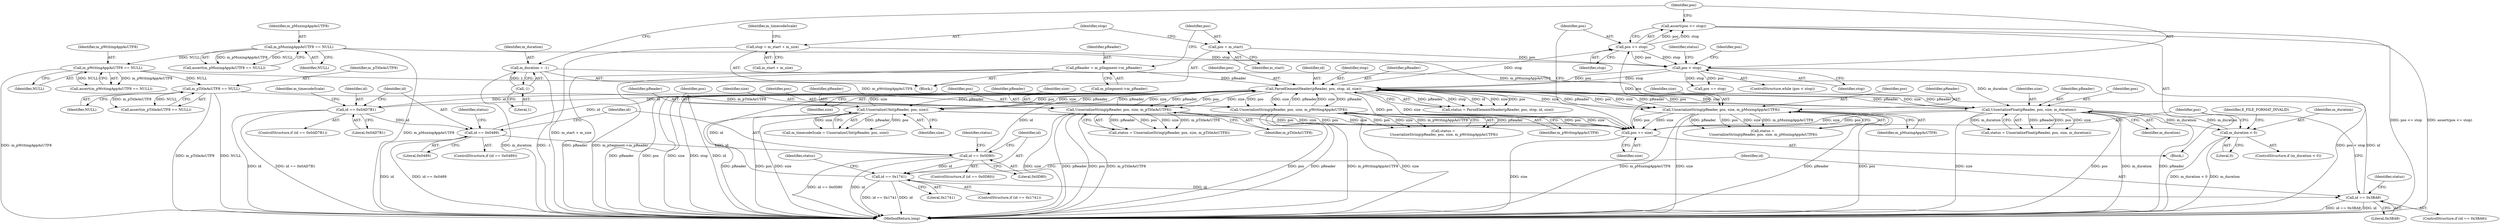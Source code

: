 digraph "0_Android_cc274e2abe8b2a6698a5c47d8aa4bb45f1f9538d_40@API" {
"1000264" [label="(Call,assert(pos <= stop))"];
"1000265" [label="(Call,pos <= stop)"];
"1000261" [label="(Call,pos += size)"];
"1000234" [label="(Call,UnserializeString(pReader, pos, size, m_pWritingAppAsUTF8))"];
"1000152" [label="(Call,ParseElementHeader(pReader, pos, stop, id, size))"];
"1000171" [label="(Call,UnserializeUInt(pReader, pos, size))"];
"1000216" [label="(Call,UnserializeString(pReader, pos, size, m_pMuxingAppAsUTF8))"];
"1000109" [label="(Call,m_pMuxingAppAsUTF8 == NULL)"];
"1000252" [label="(Call,UnserializeString(pReader, pos, size, m_pTitleAsUTF8))"];
"1000117" [label="(Call,m_pTitleAsUTF8 == NULL)"];
"1000113" [label="(Call,m_pWritingAppAsUTF8 == NULL)"];
"1000190" [label="(Call,UnserializeFloat(pReader, pos, size, m_duration))"];
"1000138" [label="(Call,m_duration = -1)"];
"1000140" [label="(Call,-1)"];
"1000202" [label="(Call,m_duration < 0)"];
"1000120" [label="(Call,pReader = m_pSegment->m_pReader)"];
"1000143" [label="(Call,pos < stop)"];
"1000126" [label="(Call,pos = m_start)"];
"1000130" [label="(Call,stop = m_start + m_size)"];
"1000209" [label="(Call,id == 0x0D80)"];
"1000183" [label="(Call,id == 0x0489)"];
"1000165" [label="(Call,id == 0x0AD7B1)"];
"1000227" [label="(Call,id == 0x1741)"];
"1000245" [label="(Call,id == 0x3BA9)"];
"1000204" [label="(Literal,0)"];
"1000110" [label="(Identifier,m_pMuxingAppAsUTF8)"];
"1000172" [label="(Identifier,pReader)"];
"1000113" [label="(Call,m_pWritingAppAsUTF8 == NULL)"];
"1000270" [label="(Identifier,pos)"];
"1000234" [label="(Call,UnserializeString(pReader, pos, size, m_pWritingAppAsUTF8))"];
"1000130" [label="(Call,stop = m_start + m_size)"];
"1000132" [label="(Call,m_start + m_size)"];
"1000251" [label="(Identifier,status)"];
"1000219" [label="(Identifier,size)"];
"1000116" [label="(Call,assert(m_pTitleAsUTF8 == NULL))"];
"1000194" [label="(Identifier,m_duration)"];
"1000122" [label="(Call,m_pSegment->m_pReader)"];
"1000131" [label="(Identifier,stop)"];
"1000215" [label="(Identifier,status)"];
"1000263" [label="(Identifier,size)"];
"1000150" [label="(Call,status = ParseElementHeader(pReader, pos, stop, id, size))"];
"1000253" [label="(Identifier,pReader)"];
"1000188" [label="(Call,status = UnserializeFloat(pReader, pos, size, m_duration))"];
"1000262" [label="(Identifier,pos)"];
"1000256" [label="(Identifier,m_pTitleAsUTF8)"];
"1000226" [label="(ControlStructure,if (id == 0x1741))"];
"1000154" [label="(Identifier,pos)"];
"1000182" [label="(ControlStructure,if (id == 0x0489))"];
"1000152" [label="(Call,ParseElementHeader(pReader, pos, stop, id, size))"];
"1000246" [label="(Identifier,id)"];
"1000165" [label="(Call,id == 0x0AD7B1)"];
"1000247" [label="(Literal,0x3BA9)"];
"1000121" [label="(Identifier,pReader)"];
"1000193" [label="(Identifier,size)"];
"1000126" [label="(Call,pos = m_start)"];
"1000151" [label="(Identifier,status)"];
"1000216" [label="(Call,UnserializeString(pReader, pos, size, m_pMuxingAppAsUTF8))"];
"1000107" [label="(Block,)"];
"1000145" [label="(Identifier,stop)"];
"1000146" [label="(Block,)"];
"1000115" [label="(Identifier,NULL)"];
"1000220" [label="(Identifier,m_pMuxingAppAsUTF8)"];
"1000156" [label="(Identifier,id)"];
"1000111" [label="(Identifier,NULL)"];
"1000269" [label="(Call,pos == stop)"];
"1000227" [label="(Call,id == 0x1741)"];
"1000139" [label="(Identifier,m_duration)"];
"1000267" [label="(Identifier,stop)"];
"1000155" [label="(Identifier,stop)"];
"1000108" [label="(Call,assert(m_pMuxingAppAsUTF8 == NULL))"];
"1000250" [label="(Call,status = UnserializeString(pReader, pos, size, m_pTitleAsUTF8))"];
"1000203" [label="(Identifier,m_duration)"];
"1000191" [label="(Identifier,pReader)"];
"1000192" [label="(Identifier,pos)"];
"1000206" [label="(Identifier,E_FILE_FORMAT_INVALID)"];
"1000153" [label="(Identifier,pReader)"];
"1000236" [label="(Identifier,pos)"];
"1000228" [label="(Identifier,id)"];
"1000233" [label="(Identifier,status)"];
"1000232" [label="(Call,status =\n UnserializeString(pReader, pos, size, m_pWritingAppAsUTF8))"];
"1000274" [label="(MethodReturn,long)"];
"1000218" [label="(Identifier,pos)"];
"1000112" [label="(Call,assert(m_pWritingAppAsUTF8 == NULL))"];
"1000164" [label="(ControlStructure,if (id == 0x0AD7B1))"];
"1000140" [label="(Call,-1)"];
"1000245" [label="(Call,id == 0x3BA9)"];
"1000171" [label="(Call,UnserializeUInt(pReader, pos, size))"];
"1000266" [label="(Identifier,pos)"];
"1000235" [label="(Identifier,pReader)"];
"1000238" [label="(Identifier,m_pWritingAppAsUTF8)"];
"1000118" [label="(Identifier,m_pTitleAsUTF8)"];
"1000209" [label="(Call,id == 0x0D80)"];
"1000261" [label="(Call,pos += size)"];
"1000214" [label="(Call,status =\n UnserializeString(pReader, pos, size, m_pMuxingAppAsUTF8))"];
"1000136" [label="(Identifier,m_timecodeScale)"];
"1000119" [label="(Identifier,NULL)"];
"1000144" [label="(Identifier,pos)"];
"1000120" [label="(Call,pReader = m_pSegment->m_pReader)"];
"1000264" [label="(Call,assert(pos <= stop))"];
"1000184" [label="(Identifier,id)"];
"1000117" [label="(Call,m_pTitleAsUTF8 == NULL)"];
"1000229" [label="(Literal,0x1741)"];
"1000244" [label="(ControlStructure,if (id == 0x3BA9))"];
"1000166" [label="(Identifier,id)"];
"1000143" [label="(Call,pos < stop)"];
"1000170" [label="(Identifier,m_timecodeScale)"];
"1000128" [label="(Identifier,m_start)"];
"1000190" [label="(Call,UnserializeFloat(pReader, pos, size, m_duration))"];
"1000138" [label="(Call,m_duration = -1)"];
"1000208" [label="(ControlStructure,if (id == 0x0D80))"];
"1000185" [label="(Literal,0x0489)"];
"1000157" [label="(Identifier,size)"];
"1000211" [label="(Literal,0x0D80)"];
"1000183" [label="(Call,id == 0x0489)"];
"1000255" [label="(Identifier,size)"];
"1000114" [label="(Identifier,m_pWritingAppAsUTF8)"];
"1000201" [label="(ControlStructure,if (m_duration < 0))"];
"1000265" [label="(Call,pos <= stop)"];
"1000202" [label="(Call,m_duration < 0)"];
"1000169" [label="(Call,m_timecodeScale = UnserializeUInt(pReader, pos, size))"];
"1000174" [label="(Identifier,size)"];
"1000210" [label="(Identifier,id)"];
"1000237" [label="(Identifier,size)"];
"1000142" [label="(ControlStructure,while (pos < stop))"];
"1000127" [label="(Identifier,pos)"];
"1000217" [label="(Identifier,pReader)"];
"1000109" [label="(Call,m_pMuxingAppAsUTF8 == NULL)"];
"1000252" [label="(Call,UnserializeString(pReader, pos, size, m_pTitleAsUTF8))"];
"1000141" [label="(Literal,1)"];
"1000254" [label="(Identifier,pos)"];
"1000189" [label="(Identifier,status)"];
"1000173" [label="(Identifier,pos)"];
"1000167" [label="(Literal,0x0AD7B1)"];
"1000264" -> "1000146"  [label="AST: "];
"1000264" -> "1000265"  [label="CFG: "];
"1000265" -> "1000264"  [label="AST: "];
"1000144" -> "1000264"  [label="CFG: "];
"1000264" -> "1000274"  [label="DDG: pos <= stop"];
"1000264" -> "1000274"  [label="DDG: assert(pos <= stop)"];
"1000265" -> "1000264"  [label="DDG: pos"];
"1000265" -> "1000264"  [label="DDG: stop"];
"1000265" -> "1000267"  [label="CFG: "];
"1000266" -> "1000265"  [label="AST: "];
"1000267" -> "1000265"  [label="AST: "];
"1000265" -> "1000143"  [label="DDG: pos"];
"1000265" -> "1000143"  [label="DDG: stop"];
"1000261" -> "1000265"  [label="DDG: pos"];
"1000152" -> "1000265"  [label="DDG: stop"];
"1000261" -> "1000146"  [label="AST: "];
"1000261" -> "1000263"  [label="CFG: "];
"1000262" -> "1000261"  [label="AST: "];
"1000263" -> "1000261"  [label="AST: "];
"1000266" -> "1000261"  [label="CFG: "];
"1000261" -> "1000274"  [label="DDG: size"];
"1000234" -> "1000261"  [label="DDG: size"];
"1000234" -> "1000261"  [label="DDG: pos"];
"1000152" -> "1000261"  [label="DDG: size"];
"1000152" -> "1000261"  [label="DDG: pos"];
"1000252" -> "1000261"  [label="DDG: size"];
"1000252" -> "1000261"  [label="DDG: pos"];
"1000216" -> "1000261"  [label="DDG: size"];
"1000216" -> "1000261"  [label="DDG: pos"];
"1000190" -> "1000261"  [label="DDG: size"];
"1000190" -> "1000261"  [label="DDG: pos"];
"1000171" -> "1000261"  [label="DDG: size"];
"1000171" -> "1000261"  [label="DDG: pos"];
"1000234" -> "1000232"  [label="AST: "];
"1000234" -> "1000238"  [label="CFG: "];
"1000235" -> "1000234"  [label="AST: "];
"1000236" -> "1000234"  [label="AST: "];
"1000237" -> "1000234"  [label="AST: "];
"1000238" -> "1000234"  [label="AST: "];
"1000232" -> "1000234"  [label="CFG: "];
"1000234" -> "1000274"  [label="DDG: size"];
"1000234" -> "1000274"  [label="DDG: pos"];
"1000234" -> "1000274"  [label="DDG: pReader"];
"1000234" -> "1000274"  [label="DDG: m_pWritingAppAsUTF8"];
"1000234" -> "1000152"  [label="DDG: pReader"];
"1000234" -> "1000152"  [label="DDG: size"];
"1000234" -> "1000232"  [label="DDG: pReader"];
"1000234" -> "1000232"  [label="DDG: pos"];
"1000234" -> "1000232"  [label="DDG: size"];
"1000234" -> "1000232"  [label="DDG: m_pWritingAppAsUTF8"];
"1000152" -> "1000234"  [label="DDG: pReader"];
"1000152" -> "1000234"  [label="DDG: pos"];
"1000152" -> "1000234"  [label="DDG: size"];
"1000113" -> "1000234"  [label="DDG: m_pWritingAppAsUTF8"];
"1000152" -> "1000150"  [label="AST: "];
"1000152" -> "1000157"  [label="CFG: "];
"1000153" -> "1000152"  [label="AST: "];
"1000154" -> "1000152"  [label="AST: "];
"1000155" -> "1000152"  [label="AST: "];
"1000156" -> "1000152"  [label="AST: "];
"1000157" -> "1000152"  [label="AST: "];
"1000150" -> "1000152"  [label="CFG: "];
"1000152" -> "1000274"  [label="DDG: pReader"];
"1000152" -> "1000274"  [label="DDG: pos"];
"1000152" -> "1000274"  [label="DDG: size"];
"1000152" -> "1000274"  [label="DDG: stop"];
"1000152" -> "1000274"  [label="DDG: id"];
"1000152" -> "1000150"  [label="DDG: pReader"];
"1000152" -> "1000150"  [label="DDG: stop"];
"1000152" -> "1000150"  [label="DDG: id"];
"1000152" -> "1000150"  [label="DDG: size"];
"1000152" -> "1000150"  [label="DDG: pos"];
"1000171" -> "1000152"  [label="DDG: pReader"];
"1000171" -> "1000152"  [label="DDG: size"];
"1000216" -> "1000152"  [label="DDG: pReader"];
"1000216" -> "1000152"  [label="DDG: size"];
"1000252" -> "1000152"  [label="DDG: pReader"];
"1000252" -> "1000152"  [label="DDG: size"];
"1000190" -> "1000152"  [label="DDG: pReader"];
"1000190" -> "1000152"  [label="DDG: size"];
"1000120" -> "1000152"  [label="DDG: pReader"];
"1000143" -> "1000152"  [label="DDG: pos"];
"1000143" -> "1000152"  [label="DDG: stop"];
"1000209" -> "1000152"  [label="DDG: id"];
"1000227" -> "1000152"  [label="DDG: id"];
"1000245" -> "1000152"  [label="DDG: id"];
"1000165" -> "1000152"  [label="DDG: id"];
"1000183" -> "1000152"  [label="DDG: id"];
"1000152" -> "1000165"  [label="DDG: id"];
"1000152" -> "1000171"  [label="DDG: pReader"];
"1000152" -> "1000171"  [label="DDG: pos"];
"1000152" -> "1000171"  [label="DDG: size"];
"1000152" -> "1000190"  [label="DDG: pReader"];
"1000152" -> "1000190"  [label="DDG: pos"];
"1000152" -> "1000190"  [label="DDG: size"];
"1000152" -> "1000216"  [label="DDG: pReader"];
"1000152" -> "1000216"  [label="DDG: pos"];
"1000152" -> "1000216"  [label="DDG: size"];
"1000152" -> "1000252"  [label="DDG: pReader"];
"1000152" -> "1000252"  [label="DDG: pos"];
"1000152" -> "1000252"  [label="DDG: size"];
"1000171" -> "1000169"  [label="AST: "];
"1000171" -> "1000174"  [label="CFG: "];
"1000172" -> "1000171"  [label="AST: "];
"1000173" -> "1000171"  [label="AST: "];
"1000174" -> "1000171"  [label="AST: "];
"1000169" -> "1000171"  [label="CFG: "];
"1000171" -> "1000274"  [label="DDG: pReader"];
"1000171" -> "1000274"  [label="DDG: pos"];
"1000171" -> "1000274"  [label="DDG: size"];
"1000171" -> "1000169"  [label="DDG: pReader"];
"1000171" -> "1000169"  [label="DDG: pos"];
"1000171" -> "1000169"  [label="DDG: size"];
"1000216" -> "1000214"  [label="AST: "];
"1000216" -> "1000220"  [label="CFG: "];
"1000217" -> "1000216"  [label="AST: "];
"1000218" -> "1000216"  [label="AST: "];
"1000219" -> "1000216"  [label="AST: "];
"1000220" -> "1000216"  [label="AST: "];
"1000214" -> "1000216"  [label="CFG: "];
"1000216" -> "1000274"  [label="DDG: size"];
"1000216" -> "1000274"  [label="DDG: pReader"];
"1000216" -> "1000274"  [label="DDG: pos"];
"1000216" -> "1000274"  [label="DDG: m_pMuxingAppAsUTF8"];
"1000216" -> "1000214"  [label="DDG: pReader"];
"1000216" -> "1000214"  [label="DDG: pos"];
"1000216" -> "1000214"  [label="DDG: size"];
"1000216" -> "1000214"  [label="DDG: m_pMuxingAppAsUTF8"];
"1000109" -> "1000216"  [label="DDG: m_pMuxingAppAsUTF8"];
"1000109" -> "1000108"  [label="AST: "];
"1000109" -> "1000111"  [label="CFG: "];
"1000110" -> "1000109"  [label="AST: "];
"1000111" -> "1000109"  [label="AST: "];
"1000108" -> "1000109"  [label="CFG: "];
"1000109" -> "1000274"  [label="DDG: m_pMuxingAppAsUTF8"];
"1000109" -> "1000108"  [label="DDG: m_pMuxingAppAsUTF8"];
"1000109" -> "1000108"  [label="DDG: NULL"];
"1000109" -> "1000113"  [label="DDG: NULL"];
"1000252" -> "1000250"  [label="AST: "];
"1000252" -> "1000256"  [label="CFG: "];
"1000253" -> "1000252"  [label="AST: "];
"1000254" -> "1000252"  [label="AST: "];
"1000255" -> "1000252"  [label="AST: "];
"1000256" -> "1000252"  [label="AST: "];
"1000250" -> "1000252"  [label="CFG: "];
"1000252" -> "1000274"  [label="DDG: size"];
"1000252" -> "1000274"  [label="DDG: pReader"];
"1000252" -> "1000274"  [label="DDG: pos"];
"1000252" -> "1000274"  [label="DDG: m_pTitleAsUTF8"];
"1000252" -> "1000250"  [label="DDG: pReader"];
"1000252" -> "1000250"  [label="DDG: pos"];
"1000252" -> "1000250"  [label="DDG: size"];
"1000252" -> "1000250"  [label="DDG: m_pTitleAsUTF8"];
"1000117" -> "1000252"  [label="DDG: m_pTitleAsUTF8"];
"1000117" -> "1000116"  [label="AST: "];
"1000117" -> "1000119"  [label="CFG: "];
"1000118" -> "1000117"  [label="AST: "];
"1000119" -> "1000117"  [label="AST: "];
"1000116" -> "1000117"  [label="CFG: "];
"1000117" -> "1000274"  [label="DDG: m_pTitleAsUTF8"];
"1000117" -> "1000274"  [label="DDG: NULL"];
"1000117" -> "1000116"  [label="DDG: m_pTitleAsUTF8"];
"1000117" -> "1000116"  [label="DDG: NULL"];
"1000113" -> "1000117"  [label="DDG: NULL"];
"1000113" -> "1000112"  [label="AST: "];
"1000113" -> "1000115"  [label="CFG: "];
"1000114" -> "1000113"  [label="AST: "];
"1000115" -> "1000113"  [label="AST: "];
"1000112" -> "1000113"  [label="CFG: "];
"1000113" -> "1000274"  [label="DDG: m_pWritingAppAsUTF8"];
"1000113" -> "1000112"  [label="DDG: m_pWritingAppAsUTF8"];
"1000113" -> "1000112"  [label="DDG: NULL"];
"1000190" -> "1000188"  [label="AST: "];
"1000190" -> "1000194"  [label="CFG: "];
"1000191" -> "1000190"  [label="AST: "];
"1000192" -> "1000190"  [label="AST: "];
"1000193" -> "1000190"  [label="AST: "];
"1000194" -> "1000190"  [label="AST: "];
"1000188" -> "1000190"  [label="CFG: "];
"1000190" -> "1000274"  [label="DDG: m_duration"];
"1000190" -> "1000274"  [label="DDG: pReader"];
"1000190" -> "1000274"  [label="DDG: size"];
"1000190" -> "1000274"  [label="DDG: pos"];
"1000190" -> "1000188"  [label="DDG: pReader"];
"1000190" -> "1000188"  [label="DDG: pos"];
"1000190" -> "1000188"  [label="DDG: size"];
"1000190" -> "1000188"  [label="DDG: m_duration"];
"1000138" -> "1000190"  [label="DDG: m_duration"];
"1000202" -> "1000190"  [label="DDG: m_duration"];
"1000190" -> "1000202"  [label="DDG: m_duration"];
"1000138" -> "1000107"  [label="AST: "];
"1000138" -> "1000140"  [label="CFG: "];
"1000139" -> "1000138"  [label="AST: "];
"1000140" -> "1000138"  [label="AST: "];
"1000144" -> "1000138"  [label="CFG: "];
"1000138" -> "1000274"  [label="DDG: m_duration"];
"1000138" -> "1000274"  [label="DDG: -1"];
"1000140" -> "1000138"  [label="DDG: 1"];
"1000140" -> "1000141"  [label="CFG: "];
"1000141" -> "1000140"  [label="AST: "];
"1000202" -> "1000201"  [label="AST: "];
"1000202" -> "1000204"  [label="CFG: "];
"1000203" -> "1000202"  [label="AST: "];
"1000204" -> "1000202"  [label="AST: "];
"1000206" -> "1000202"  [label="CFG: "];
"1000262" -> "1000202"  [label="CFG: "];
"1000202" -> "1000274"  [label="DDG: m_duration"];
"1000202" -> "1000274"  [label="DDG: m_duration < 0"];
"1000120" -> "1000107"  [label="AST: "];
"1000120" -> "1000122"  [label="CFG: "];
"1000121" -> "1000120"  [label="AST: "];
"1000122" -> "1000120"  [label="AST: "];
"1000127" -> "1000120"  [label="CFG: "];
"1000120" -> "1000274"  [label="DDG: pReader"];
"1000120" -> "1000274"  [label="DDG: m_pSegment->m_pReader"];
"1000143" -> "1000142"  [label="AST: "];
"1000143" -> "1000145"  [label="CFG: "];
"1000144" -> "1000143"  [label="AST: "];
"1000145" -> "1000143"  [label="AST: "];
"1000151" -> "1000143"  [label="CFG: "];
"1000270" -> "1000143"  [label="CFG: "];
"1000143" -> "1000274"  [label="DDG: pos < stop"];
"1000126" -> "1000143"  [label="DDG: pos"];
"1000130" -> "1000143"  [label="DDG: stop"];
"1000143" -> "1000269"  [label="DDG: pos"];
"1000143" -> "1000269"  [label="DDG: stop"];
"1000126" -> "1000107"  [label="AST: "];
"1000126" -> "1000128"  [label="CFG: "];
"1000127" -> "1000126"  [label="AST: "];
"1000128" -> "1000126"  [label="AST: "];
"1000131" -> "1000126"  [label="CFG: "];
"1000130" -> "1000107"  [label="AST: "];
"1000130" -> "1000132"  [label="CFG: "];
"1000131" -> "1000130"  [label="AST: "];
"1000132" -> "1000130"  [label="AST: "];
"1000136" -> "1000130"  [label="CFG: "];
"1000130" -> "1000274"  [label="DDG: m_start + m_size"];
"1000209" -> "1000208"  [label="AST: "];
"1000209" -> "1000211"  [label="CFG: "];
"1000210" -> "1000209"  [label="AST: "];
"1000211" -> "1000209"  [label="AST: "];
"1000215" -> "1000209"  [label="CFG: "];
"1000228" -> "1000209"  [label="CFG: "];
"1000209" -> "1000274"  [label="DDG: id == 0x0D80"];
"1000209" -> "1000274"  [label="DDG: id"];
"1000183" -> "1000209"  [label="DDG: id"];
"1000209" -> "1000227"  [label="DDG: id"];
"1000183" -> "1000182"  [label="AST: "];
"1000183" -> "1000185"  [label="CFG: "];
"1000184" -> "1000183"  [label="AST: "];
"1000185" -> "1000183"  [label="AST: "];
"1000189" -> "1000183"  [label="CFG: "];
"1000210" -> "1000183"  [label="CFG: "];
"1000183" -> "1000274"  [label="DDG: id"];
"1000183" -> "1000274"  [label="DDG: id == 0x0489"];
"1000165" -> "1000183"  [label="DDG: id"];
"1000165" -> "1000164"  [label="AST: "];
"1000165" -> "1000167"  [label="CFG: "];
"1000166" -> "1000165"  [label="AST: "];
"1000167" -> "1000165"  [label="AST: "];
"1000170" -> "1000165"  [label="CFG: "];
"1000184" -> "1000165"  [label="CFG: "];
"1000165" -> "1000274"  [label="DDG: id"];
"1000165" -> "1000274"  [label="DDG: id == 0x0AD7B1"];
"1000227" -> "1000226"  [label="AST: "];
"1000227" -> "1000229"  [label="CFG: "];
"1000228" -> "1000227"  [label="AST: "];
"1000229" -> "1000227"  [label="AST: "];
"1000233" -> "1000227"  [label="CFG: "];
"1000246" -> "1000227"  [label="CFG: "];
"1000227" -> "1000274"  [label="DDG: id == 0x1741"];
"1000227" -> "1000274"  [label="DDG: id"];
"1000227" -> "1000245"  [label="DDG: id"];
"1000245" -> "1000244"  [label="AST: "];
"1000245" -> "1000247"  [label="CFG: "];
"1000246" -> "1000245"  [label="AST: "];
"1000247" -> "1000245"  [label="AST: "];
"1000251" -> "1000245"  [label="CFG: "];
"1000262" -> "1000245"  [label="CFG: "];
"1000245" -> "1000274"  [label="DDG: id == 0x3BA9"];
"1000245" -> "1000274"  [label="DDG: id"];
}
